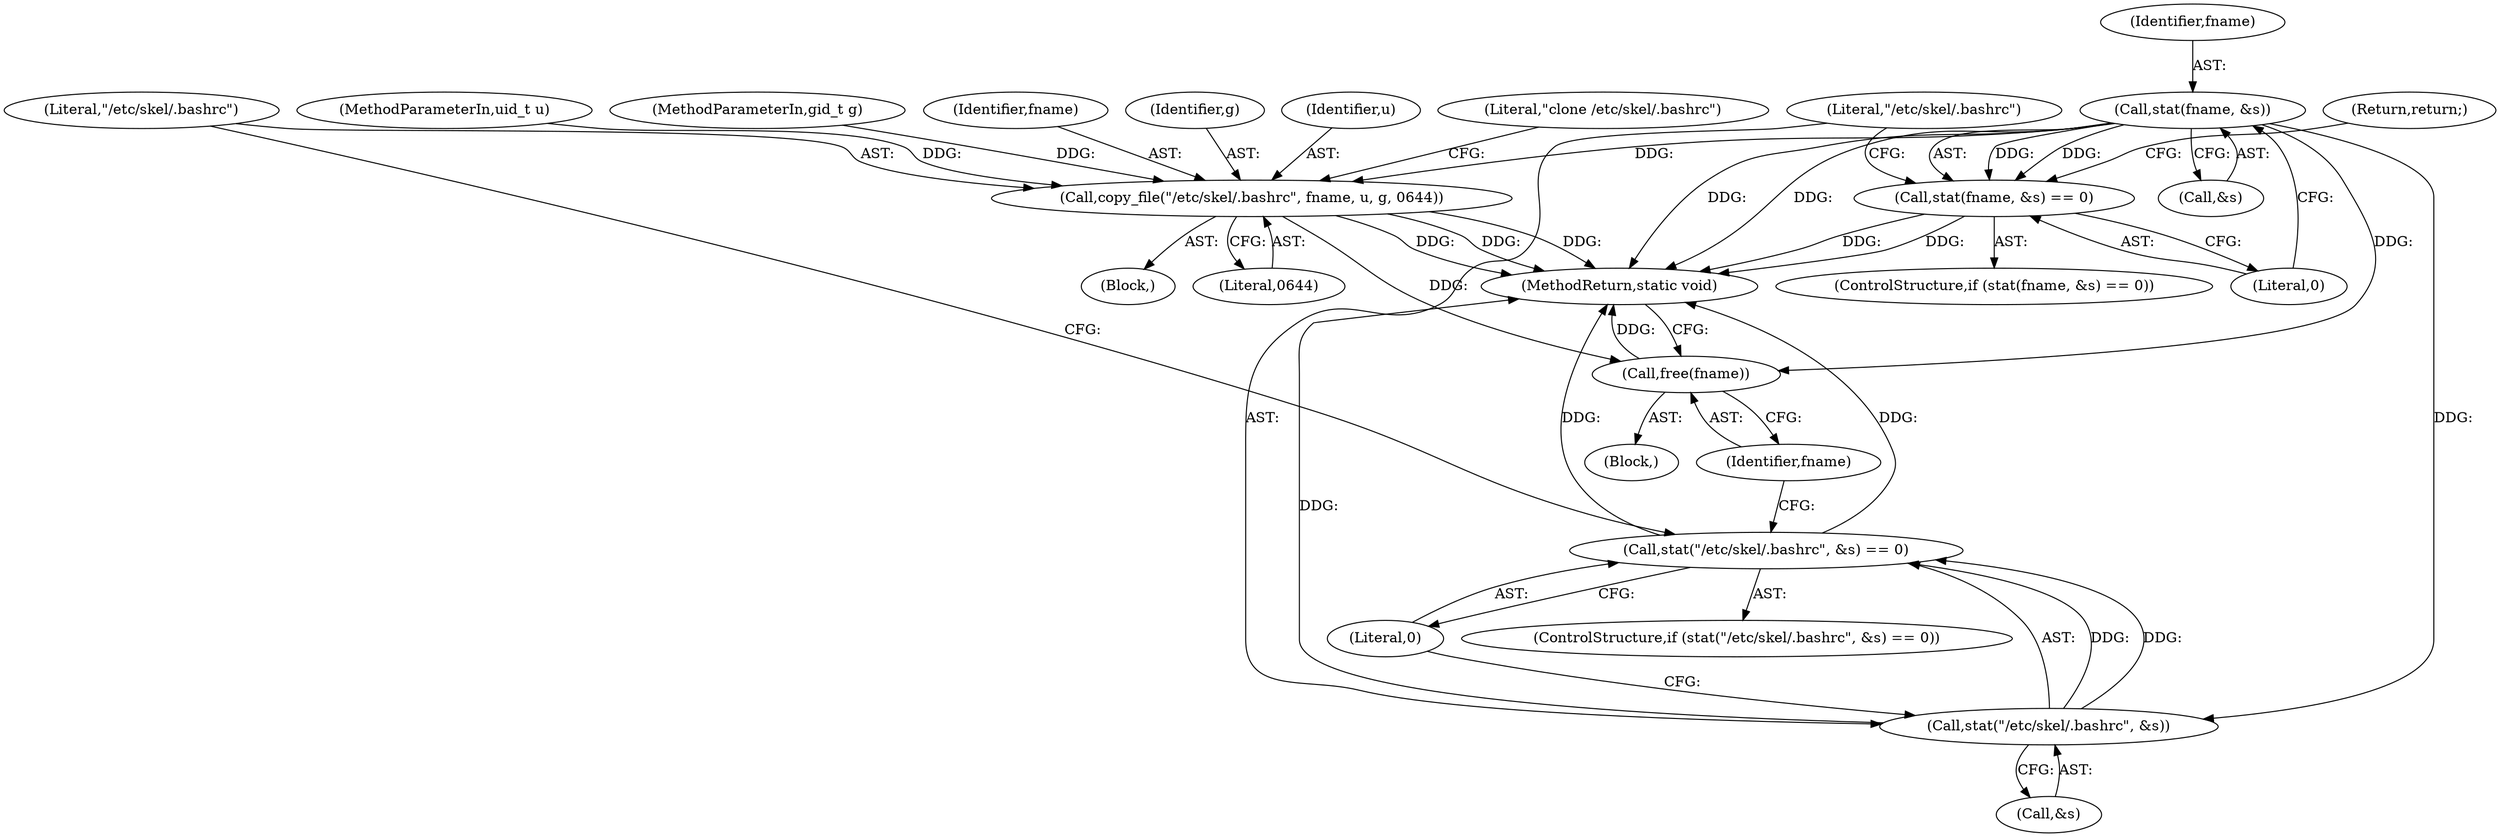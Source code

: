 digraph "0_firejail_38d418505e9ee2d326557e5639e8da49c298858f@pointer" {
"1000251" [label="(Call,stat(fname, &s))"];
"1000250" [label="(Call,stat(fname, &s) == 0)"];
"1000259" [label="(Call,stat(\"/etc/skel/.bashrc\", &s))"];
"1000258" [label="(Call,stat(\"/etc/skel/.bashrc\", &s) == 0)"];
"1000265" [label="(Call,copy_file(\"/etc/skel/.bashrc\", fname, u, g, 0644))"];
"1000273" [label="(Call,free(fname))"];
"1000253" [label="(Call,&s)"];
"1000265" [label="(Call,copy_file(\"/etc/skel/.bashrc\", fname, u, g, 0644))"];
"1000103" [label="(MethodParameterIn,gid_t g)"];
"1000250" [label="(Call,stat(fname, &s) == 0)"];
"1000252" [label="(Identifier,fname)"];
"1000267" [label="(Identifier,fname)"];
"1000263" [label="(Literal,0)"];
"1000269" [label="(Identifier,g)"];
"1000236" [label="(Block,)"];
"1000249" [label="(ControlStructure,if (stat(fname, &s) == 0))"];
"1000261" [label="(Call,&s)"];
"1000255" [label="(Literal,0)"];
"1000251" [label="(Call,stat(fname, &s))"];
"1000264" [label="(Block,)"];
"1000270" [label="(Literal,0644)"];
"1000260" [label="(Literal,\"/etc/skel/.bashrc\")"];
"1000273" [label="(Call,free(fname))"];
"1000257" [label="(ControlStructure,if (stat(\"/etc/skel/.bashrc\", &s) == 0))"];
"1000258" [label="(Call,stat(\"/etc/skel/.bashrc\", &s) == 0)"];
"1000268" [label="(Identifier,u)"];
"1000272" [label="(Literal,\"clone /etc/skel/.bashrc\")"];
"1000275" [label="(MethodReturn,static void)"];
"1000274" [label="(Identifier,fname)"];
"1000256" [label="(Return,return;)"];
"1000266" [label="(Literal,\"/etc/skel/.bashrc\")"];
"1000102" [label="(MethodParameterIn,uid_t u)"];
"1000259" [label="(Call,stat(\"/etc/skel/.bashrc\", &s))"];
"1000251" -> "1000250"  [label="AST: "];
"1000251" -> "1000253"  [label="CFG: "];
"1000252" -> "1000251"  [label="AST: "];
"1000253" -> "1000251"  [label="AST: "];
"1000255" -> "1000251"  [label="CFG: "];
"1000251" -> "1000275"  [label="DDG: "];
"1000251" -> "1000275"  [label="DDG: "];
"1000251" -> "1000250"  [label="DDG: "];
"1000251" -> "1000250"  [label="DDG: "];
"1000251" -> "1000259"  [label="DDG: "];
"1000251" -> "1000265"  [label="DDG: "];
"1000251" -> "1000273"  [label="DDG: "];
"1000250" -> "1000249"  [label="AST: "];
"1000250" -> "1000255"  [label="CFG: "];
"1000255" -> "1000250"  [label="AST: "];
"1000256" -> "1000250"  [label="CFG: "];
"1000260" -> "1000250"  [label="CFG: "];
"1000250" -> "1000275"  [label="DDG: "];
"1000250" -> "1000275"  [label="DDG: "];
"1000259" -> "1000258"  [label="AST: "];
"1000259" -> "1000261"  [label="CFG: "];
"1000260" -> "1000259"  [label="AST: "];
"1000261" -> "1000259"  [label="AST: "];
"1000263" -> "1000259"  [label="CFG: "];
"1000259" -> "1000275"  [label="DDG: "];
"1000259" -> "1000258"  [label="DDG: "];
"1000259" -> "1000258"  [label="DDG: "];
"1000258" -> "1000257"  [label="AST: "];
"1000258" -> "1000263"  [label="CFG: "];
"1000263" -> "1000258"  [label="AST: "];
"1000266" -> "1000258"  [label="CFG: "];
"1000274" -> "1000258"  [label="CFG: "];
"1000258" -> "1000275"  [label="DDG: "];
"1000258" -> "1000275"  [label="DDG: "];
"1000265" -> "1000264"  [label="AST: "];
"1000265" -> "1000270"  [label="CFG: "];
"1000266" -> "1000265"  [label="AST: "];
"1000267" -> "1000265"  [label="AST: "];
"1000268" -> "1000265"  [label="AST: "];
"1000269" -> "1000265"  [label="AST: "];
"1000270" -> "1000265"  [label="AST: "];
"1000272" -> "1000265"  [label="CFG: "];
"1000265" -> "1000275"  [label="DDG: "];
"1000265" -> "1000275"  [label="DDG: "];
"1000265" -> "1000275"  [label="DDG: "];
"1000102" -> "1000265"  [label="DDG: "];
"1000103" -> "1000265"  [label="DDG: "];
"1000265" -> "1000273"  [label="DDG: "];
"1000273" -> "1000236"  [label="AST: "];
"1000273" -> "1000274"  [label="CFG: "];
"1000274" -> "1000273"  [label="AST: "];
"1000275" -> "1000273"  [label="CFG: "];
"1000273" -> "1000275"  [label="DDG: "];
}
